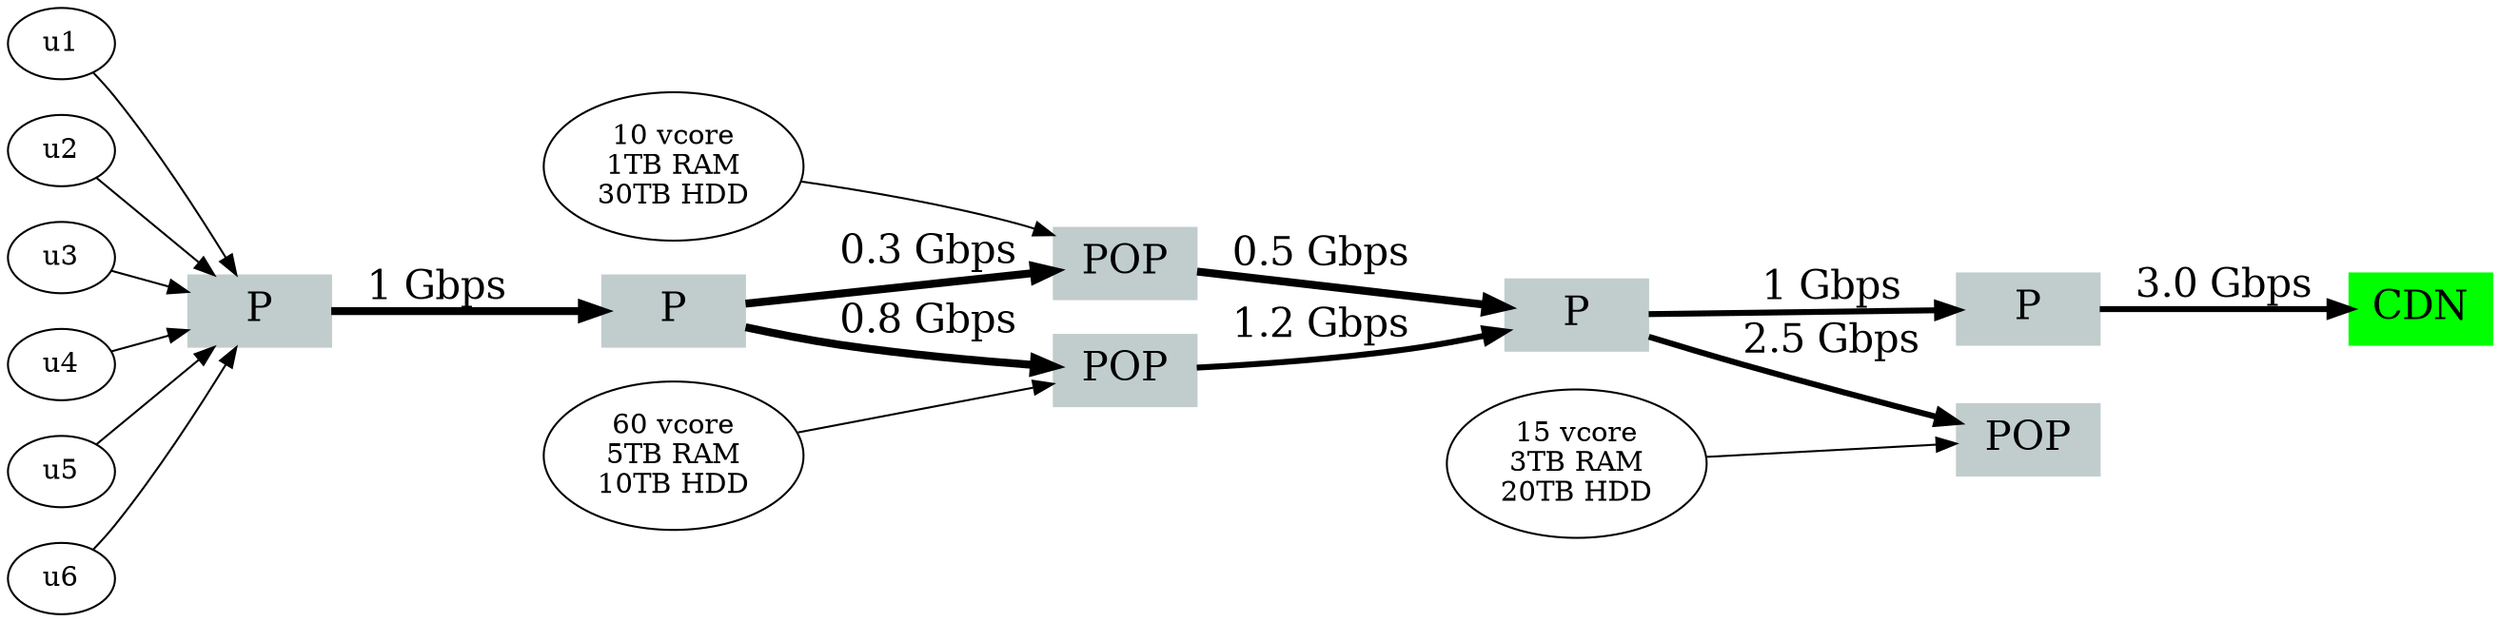 digraph{rankdir=LR;



 subgraph{
u1->0;
u2->0;
u3->0;
u4->0;
u5->0;
u6->0;
cpu10->2[weight=1];
cpu10[label="10 vcore\n1TB RAM\n30TB HDD"];
cpu11->3[weight=1];
cpu11[label="60 vcore\n5TB RAM\n10TB HDD"];
cpu12->6[weight=1];
cpu12[label="15 vcore\n3TB RAM\n20TB HDD"];
0 [label="P",shape=box,color=black,width=1.000000,fontsize=20,color=azure3,style=filled];
1 [label="P",shape=box,color=black,width=1.000000,fontsize=20,color=azure3,style=filled];
2 [label="POP",shape=box,color=black,width=1.000000,fontsize=20,color=azure3,style=filled];
3 [label="POP",shape=box,color=black,width=1.000000,fontsize=20,color=azure3,style=filled];
4 [label="P",shape=box,color=black,width=1.000000,fontsize=20,color=azure3,style=filled];
5 [label="P",shape=box,color=black,width=1.000000,fontsize=20,color=azure3,style=filled];
6 [label="POP",shape=box,color=black,width=1.000000,fontsize=20,color=azure3,style=filled];
7 [label="CDN",shape=box,color=black,width=1.000000,fontsize=20,color=green,style=filled];
0->1 [ label="1 Gbps", penwidth="4",  fontsize=20];
 1->2 [ label="0.3 Gbps", penwidth="4", fontsize=20];
 1->3 [ label="0.8 Gbps", penwidth="4",  fontsize=20];
 2->4 [ label="0.5 Gbps", penwidth="4",  fontsize=20];
 3->4 [ label="1.2 Gbps", penwidth="3",  fontsize=20];
 4->6 [ label="2.5 Gbps", penwidth="3",  fontsize=20];
 5->7 [ label="3.0 Gbps", penwidth="3",  fontsize=20];
 4->5 [ label="1 Gbps", penwidth="3",  fontsize=20];

}

}
